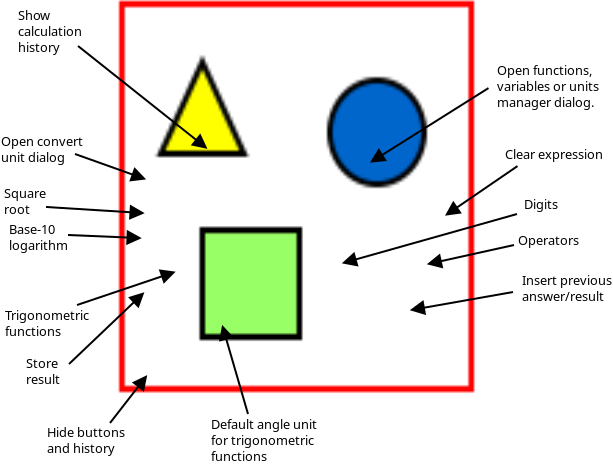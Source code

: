 <?xml version="1.0" encoding="UTF-8"?>
<dia:diagram xmlns:dia="http://www.lysator.liu.se/~alla/dia/">
  <dia:layer name="Background" visible="true">
    <dia:object type="Standard - Text" version="0" id="O0">
      <dia:attribute name="obj_pos">
        <dia:point val="9.012,6.702"/>
      </dia:attribute>
      <dia:attribute name="obj_bb">
        <dia:rectangle val="9.012,6.031;13.433,7.894"/>
      </dia:attribute>
      <dia:attribute name="text">
        <dia:composite type="text">
          <dia:attribute name="string">
            <dia:string>#Open convert 
unit dialog#</dia:string>
          </dia:attribute>
          <dia:attribute name="font">
            <dia:font family="sans" style="0" name="Helvetica"/>
          </dia:attribute>
          <dia:attribute name="height">
            <dia:real val="0.8"/>
          </dia:attribute>
          <dia:attribute name="pos">
            <dia:point val="9.012,6.702"/>
          </dia:attribute>
          <dia:attribute name="color">
            <dia:color val="#000000"/>
          </dia:attribute>
          <dia:attribute name="alignment">
            <dia:enum val="0"/>
          </dia:attribute>
        </dia:composite>
      </dia:attribute>
    </dia:object>
    <dia:object type="Standard - Image" version="0" id="O1">
      <dia:attribute name="obj_pos">
        <dia:point val="14.922,-0.548"/>
      </dia:attribute>
      <dia:attribute name="obj_bb">
        <dia:rectangle val="14.872,-0.598;32.712,19.052"/>
      </dia:attribute>
      <dia:attribute name="elem_corner">
        <dia:point val="14.922,-0.548"/>
      </dia:attribute>
      <dia:attribute name="elem_width">
        <dia:real val="17.74"/>
      </dia:attribute>
      <dia:attribute name="elem_height">
        <dia:real val="19.55"/>
      </dia:attribute>
      <dia:attribute name="draw_border">
        <dia:boolean val="false"/>
      </dia:attribute>
      <dia:attribute name="keep_aspect">
        <dia:boolean val="true"/>
      </dia:attribute>
      <dia:attribute name="file">
        <dia:string>#calculator-buttons-screen.png#</dia:string>
      </dia:attribute>
    </dia:object>
    <dia:object type="Standard - Line" version="0" id="O2">
      <dia:attribute name="obj_pos">
        <dia:point val="12.712,7.102"/>
      </dia:attribute>
      <dia:attribute name="obj_bb">
        <dia:rectangle val="12.648,7.038;16.461,8.934"/>
      </dia:attribute>
      <dia:attribute name="conn_endpoints">
        <dia:point val="12.712,7.102"/>
        <dia:point val="16.212,8.352"/>
      </dia:attribute>
      <dia:attribute name="numcp">
        <dia:int val="1"/>
      </dia:attribute>
      <dia:attribute name="end_arrow">
        <dia:enum val="3"/>
      </dia:attribute>
      <dia:attribute name="end_arrow_length">
        <dia:real val="0.6"/>
      </dia:attribute>
      <dia:attribute name="end_arrow_width">
        <dia:real val="0.6"/>
      </dia:attribute>
    </dia:object>
    <dia:object type="Standard - Line" version="0" id="O3">
      <dia:attribute name="obj_pos">
        <dia:point val="11.262,9.752"/>
      </dia:attribute>
      <dia:attribute name="obj_bb">
        <dia:rectangle val="11.209,9.454;16.223,10.658"/>
      </dia:attribute>
      <dia:attribute name="conn_endpoints">
        <dia:point val="11.262,9.752"/>
        <dia:point val="16.136,10.056"/>
      </dia:attribute>
      <dia:attribute name="numcp">
        <dia:int val="1"/>
      </dia:attribute>
      <dia:attribute name="end_arrow">
        <dia:enum val="3"/>
      </dia:attribute>
      <dia:attribute name="end_arrow_length">
        <dia:real val="0.6"/>
      </dia:attribute>
      <dia:attribute name="end_arrow_width">
        <dia:real val="0.6"/>
      </dia:attribute>
    </dia:object>
    <dia:object type="Standard - Text" version="0" id="O4">
      <dia:attribute name="obj_pos">
        <dia:point val="9.162,9.302"/>
      </dia:attribute>
      <dia:attribute name="obj_bb">
        <dia:rectangle val="9.162,8.631;11.433,10.494"/>
      </dia:attribute>
      <dia:attribute name="text">
        <dia:composite type="text">
          <dia:attribute name="string">
            <dia:string>#Square
root#</dia:string>
          </dia:attribute>
          <dia:attribute name="font">
            <dia:font family="sans" style="0" name="Helvetica"/>
          </dia:attribute>
          <dia:attribute name="height">
            <dia:real val="0.8"/>
          </dia:attribute>
          <dia:attribute name="pos">
            <dia:point val="9.162,9.302"/>
          </dia:attribute>
          <dia:attribute name="color">
            <dia:color val="#000000"/>
          </dia:attribute>
          <dia:attribute name="alignment">
            <dia:enum val="0"/>
          </dia:attribute>
        </dia:composite>
      </dia:attribute>
    </dia:object>
    <dia:object type="Standard - Text" version="0" id="O5">
      <dia:attribute name="obj_pos">
        <dia:point val="9.412,11.102"/>
      </dia:attribute>
      <dia:attribute name="obj_bb">
        <dia:rectangle val="9.412,10.431;12.383,12.294"/>
      </dia:attribute>
      <dia:attribute name="text">
        <dia:composite type="text">
          <dia:attribute name="string">
            <dia:string>#Base-10
logarithm#</dia:string>
          </dia:attribute>
          <dia:attribute name="font">
            <dia:font family="sans" style="0" name="Helvetica"/>
          </dia:attribute>
          <dia:attribute name="height">
            <dia:real val="0.8"/>
          </dia:attribute>
          <dia:attribute name="pos">
            <dia:point val="9.412,11.102"/>
          </dia:attribute>
          <dia:attribute name="color">
            <dia:color val="#000000"/>
          </dia:attribute>
          <dia:attribute name="alignment">
            <dia:enum val="0"/>
          </dia:attribute>
        </dia:composite>
      </dia:attribute>
    </dia:object>
    <dia:object type="Standard - Line" version="0" id="O6">
      <dia:attribute name="obj_pos">
        <dia:point val="12.362,11.152"/>
      </dia:attribute>
      <dia:attribute name="obj_bb">
        <dia:rectangle val="12.31,10.704;16.061,11.907"/>
      </dia:attribute>
      <dia:attribute name="conn_endpoints">
        <dia:point val="12.362,11.152"/>
        <dia:point val="15.986,11.306"/>
      </dia:attribute>
      <dia:attribute name="numcp">
        <dia:int val="1"/>
      </dia:attribute>
      <dia:attribute name="end_arrow">
        <dia:enum val="3"/>
      </dia:attribute>
      <dia:attribute name="end_arrow_length">
        <dia:real val="0.6"/>
      </dia:attribute>
      <dia:attribute name="end_arrow_width">
        <dia:real val="0.6"/>
      </dia:attribute>
    </dia:object>
    <dia:object type="Standard - Text" version="0" id="O7">
      <dia:attribute name="obj_pos">
        <dia:point val="10.262,17.802"/>
      </dia:attribute>
      <dia:attribute name="obj_bb">
        <dia:rectangle val="10.262,17.131;12.083,18.994"/>
      </dia:attribute>
      <dia:attribute name="text">
        <dia:composite type="text">
          <dia:attribute name="string">
            <dia:string>#Store
result#</dia:string>
          </dia:attribute>
          <dia:attribute name="font">
            <dia:font family="sans" style="0" name="Helvetica"/>
          </dia:attribute>
          <dia:attribute name="height">
            <dia:real val="0.8"/>
          </dia:attribute>
          <dia:attribute name="pos">
            <dia:point val="10.262,17.802"/>
          </dia:attribute>
          <dia:attribute name="color">
            <dia:color val="#000000"/>
          </dia:attribute>
          <dia:attribute name="alignment">
            <dia:enum val="0"/>
          </dia:attribute>
        </dia:composite>
      </dia:attribute>
    </dia:object>
    <dia:object type="Standard - Line" version="0" id="O8">
      <dia:attribute name="obj_pos">
        <dia:point val="12.412,17.602"/>
      </dia:attribute>
      <dia:attribute name="obj_bb">
        <dia:rectangle val="12.341,13.587;16.586,17.672"/>
      </dia:attribute>
      <dia:attribute name="conn_endpoints">
        <dia:point val="12.412,17.602"/>
        <dia:point val="16.136,14.056"/>
      </dia:attribute>
      <dia:attribute name="numcp">
        <dia:int val="1"/>
      </dia:attribute>
      <dia:attribute name="end_arrow">
        <dia:enum val="3"/>
      </dia:attribute>
      <dia:attribute name="end_arrow_length">
        <dia:real val="0.6"/>
      </dia:attribute>
      <dia:attribute name="end_arrow_width">
        <dia:real val="0.6"/>
      </dia:attribute>
    </dia:object>
    <dia:object type="Standard - Line" version="0" id="O9">
      <dia:attribute name="obj_pos">
        <dia:point val="21.362,20.102"/>
      </dia:attribute>
      <dia:attribute name="obj_bb">
        <dia:rectangle val="19.496,15.491;21.424,20.164"/>
      </dia:attribute>
      <dia:attribute name="conn_endpoints">
        <dia:point val="21.362,20.102"/>
        <dia:point val="20.086,15.706"/>
      </dia:attribute>
      <dia:attribute name="numcp">
        <dia:int val="1"/>
      </dia:attribute>
      <dia:attribute name="end_arrow">
        <dia:enum val="3"/>
      </dia:attribute>
      <dia:attribute name="end_arrow_length">
        <dia:real val="0.6"/>
      </dia:attribute>
      <dia:attribute name="end_arrow_width">
        <dia:real val="0.6"/>
      </dia:attribute>
    </dia:object>
    <dia:object type="Standard - Text" version="0" id="O10">
      <dia:attribute name="obj_pos">
        <dia:point val="19.512,20.852"/>
      </dia:attribute>
      <dia:attribute name="obj_bb">
        <dia:rectangle val="19.512,20.181;25.133,22.844"/>
      </dia:attribute>
      <dia:attribute name="text">
        <dia:composite type="text">
          <dia:attribute name="string">
            <dia:string>#Default angle unit
for trigonometric
functions#</dia:string>
          </dia:attribute>
          <dia:attribute name="font">
            <dia:font family="sans" style="0" name="Helvetica"/>
          </dia:attribute>
          <dia:attribute name="height">
            <dia:real val="0.8"/>
          </dia:attribute>
          <dia:attribute name="pos">
            <dia:point val="19.512,20.852"/>
          </dia:attribute>
          <dia:attribute name="color">
            <dia:color val="#000000"/>
          </dia:attribute>
          <dia:attribute name="alignment">
            <dia:enum val="0"/>
          </dia:attribute>
        </dia:composite>
      </dia:attribute>
    </dia:object>
    <dia:object type="Standard - Line" version="0" id="O11">
      <dia:attribute name="obj_pos">
        <dia:point val="14.462,20.552"/>
      </dia:attribute>
      <dia:attribute name="obj_bb">
        <dia:rectangle val="14.392,17.798;16.79,20.622"/>
      </dia:attribute>
      <dia:attribute name="conn_endpoints">
        <dia:point val="14.462,20.552"/>
        <dia:point val="16.286,18.206"/>
      </dia:attribute>
      <dia:attribute name="numcp">
        <dia:int val="1"/>
      </dia:attribute>
      <dia:attribute name="end_arrow">
        <dia:enum val="3"/>
      </dia:attribute>
      <dia:attribute name="end_arrow_length">
        <dia:real val="0.6"/>
      </dia:attribute>
      <dia:attribute name="end_arrow_width">
        <dia:real val="0.6"/>
      </dia:attribute>
    </dia:object>
    <dia:object type="Standard - Text" version="0" id="O12">
      <dia:attribute name="obj_pos">
        <dia:point val="11.312,21.252"/>
      </dia:attribute>
      <dia:attribute name="obj_bb">
        <dia:rectangle val="11.312,20.581;15.383,22.444"/>
      </dia:attribute>
      <dia:attribute name="text">
        <dia:composite type="text">
          <dia:attribute name="string">
            <dia:string>#Hide buttons
and history#</dia:string>
          </dia:attribute>
          <dia:attribute name="font">
            <dia:font family="sans" style="0" name="Helvetica"/>
          </dia:attribute>
          <dia:attribute name="height">
            <dia:real val="0.8"/>
          </dia:attribute>
          <dia:attribute name="pos">
            <dia:point val="11.312,21.252"/>
          </dia:attribute>
          <dia:attribute name="color">
            <dia:color val="#000000"/>
          </dia:attribute>
          <dia:attribute name="alignment">
            <dia:enum val="0"/>
          </dia:attribute>
        </dia:composite>
      </dia:attribute>
    </dia:object>
    <dia:object type="Standard - Line" version="0" id="O13">
      <dia:attribute name="obj_pos">
        <dia:point val="12.862,1.702"/>
      </dia:attribute>
      <dia:attribute name="obj_bb">
        <dia:rectangle val="12.792,1.632;19.698,7.307"/>
      </dia:attribute>
      <dia:attribute name="conn_endpoints">
        <dia:point val="12.862,1.702"/>
        <dia:point val="19.286,6.806"/>
      </dia:attribute>
      <dia:attribute name="numcp">
        <dia:int val="1"/>
      </dia:attribute>
      <dia:attribute name="end_arrow">
        <dia:enum val="3"/>
      </dia:attribute>
      <dia:attribute name="end_arrow_length">
        <dia:real val="0.6"/>
      </dia:attribute>
      <dia:attribute name="end_arrow_width">
        <dia:real val="0.6"/>
      </dia:attribute>
    </dia:object>
    <dia:object type="Standard - Text" version="0" id="O14">
      <dia:attribute name="obj_pos">
        <dia:point val="9.862,0.402"/>
      </dia:attribute>
      <dia:attribute name="obj_bb">
        <dia:rectangle val="9.862,-0.269;13.283,2.394"/>
      </dia:attribute>
      <dia:attribute name="text">
        <dia:composite type="text">
          <dia:attribute name="string">
            <dia:string>#Show
calculation
history#</dia:string>
          </dia:attribute>
          <dia:attribute name="font">
            <dia:font family="sans" style="0" name="Helvetica"/>
          </dia:attribute>
          <dia:attribute name="height">
            <dia:real val="0.8"/>
          </dia:attribute>
          <dia:attribute name="pos">
            <dia:point val="9.862,0.402"/>
          </dia:attribute>
          <dia:attribute name="color">
            <dia:color val="#000000"/>
          </dia:attribute>
          <dia:attribute name="alignment">
            <dia:enum val="0"/>
          </dia:attribute>
        </dia:composite>
      </dia:attribute>
    </dia:object>
    <dia:object type="Standard - Line" version="0" id="O15">
      <dia:attribute name="obj_pos">
        <dia:point val="33.386,3.806"/>
      </dia:attribute>
      <dia:attribute name="obj_bb">
        <dia:rectangle val="27.15,3.737;33.455,8.036"/>
      </dia:attribute>
      <dia:attribute name="conn_endpoints">
        <dia:point val="33.386,3.806"/>
        <dia:point val="27.512,7.502"/>
      </dia:attribute>
      <dia:attribute name="numcp">
        <dia:int val="1"/>
      </dia:attribute>
      <dia:attribute name="end_arrow">
        <dia:enum val="3"/>
      </dia:attribute>
      <dia:attribute name="end_arrow_length">
        <dia:real val="0.6"/>
      </dia:attribute>
      <dia:attribute name="end_arrow_width">
        <dia:real val="0.6"/>
      </dia:attribute>
    </dia:object>
    <dia:object type="Standard - Text" version="0" id="O16">
      <dia:attribute name="obj_pos">
        <dia:point val="33.812,3.152"/>
      </dia:attribute>
      <dia:attribute name="obj_bb">
        <dia:rectangle val="33.812,2.481;39.233,5.144"/>
      </dia:attribute>
      <dia:attribute name="text">
        <dia:composite type="text">
          <dia:attribute name="string">
            <dia:string>#Open functions,
variables or units
manager dialog.#</dia:string>
          </dia:attribute>
          <dia:attribute name="font">
            <dia:font family="sans" style="0" name="Helvetica"/>
          </dia:attribute>
          <dia:attribute name="height">
            <dia:real val="0.8"/>
          </dia:attribute>
          <dia:attribute name="pos">
            <dia:point val="33.812,3.152"/>
          </dia:attribute>
          <dia:attribute name="color">
            <dia:color val="#000000"/>
          </dia:attribute>
          <dia:attribute name="alignment">
            <dia:enum val="0"/>
          </dia:attribute>
        </dia:composite>
      </dia:attribute>
    </dia:object>
    <dia:object type="Standard - Line" version="0" id="O17">
      <dia:attribute name="obj_pos">
        <dia:point val="34.836,7.706"/>
      </dia:attribute>
      <dia:attribute name="obj_bb">
        <dia:rectangle val="30.882,7.636;34.905,10.675"/>
      </dia:attribute>
      <dia:attribute name="conn_endpoints">
        <dia:point val="34.836,7.706"/>
        <dia:point val="31.262,10.152"/>
      </dia:attribute>
      <dia:attribute name="numcp">
        <dia:int val="1"/>
      </dia:attribute>
      <dia:attribute name="end_arrow">
        <dia:enum val="3"/>
      </dia:attribute>
      <dia:attribute name="end_arrow_length">
        <dia:real val="0.6"/>
      </dia:attribute>
      <dia:attribute name="end_arrow_width">
        <dia:real val="0.6"/>
      </dia:attribute>
    </dia:object>
    <dia:object type="Standard - Text" version="0" id="O18">
      <dia:attribute name="obj_pos">
        <dia:point val="34.212,7.352"/>
      </dia:attribute>
      <dia:attribute name="obj_bb">
        <dia:rectangle val="34.212,6.681;39.433,7.744"/>
      </dia:attribute>
      <dia:attribute name="text">
        <dia:composite type="text">
          <dia:attribute name="string">
            <dia:string>#Clear expression#</dia:string>
          </dia:attribute>
          <dia:attribute name="font">
            <dia:font family="sans" style="0" name="Helvetica"/>
          </dia:attribute>
          <dia:attribute name="height">
            <dia:real val="0.8"/>
          </dia:attribute>
          <dia:attribute name="pos">
            <dia:point val="34.212,7.352"/>
          </dia:attribute>
          <dia:attribute name="color">
            <dia:color val="#000000"/>
          </dia:attribute>
          <dia:attribute name="alignment">
            <dia:enum val="0"/>
          </dia:attribute>
        </dia:composite>
      </dia:attribute>
    </dia:object>
    <dia:object type="Standard - Line" version="0" id="O19">
      <dia:attribute name="obj_pos">
        <dia:point val="34.612,14.002"/>
      </dia:attribute>
      <dia:attribute name="obj_bb">
        <dia:rectangle val="29.358,13.944;34.67,15.501"/>
      </dia:attribute>
      <dia:attribute name="conn_endpoints">
        <dia:point val="34.612,14.002"/>
        <dia:point val="29.512,14.902"/>
      </dia:attribute>
      <dia:attribute name="numcp">
        <dia:int val="1"/>
      </dia:attribute>
      <dia:attribute name="end_arrow">
        <dia:enum val="3"/>
      </dia:attribute>
      <dia:attribute name="end_arrow_length">
        <dia:real val="0.6"/>
      </dia:attribute>
      <dia:attribute name="end_arrow_width">
        <dia:real val="0.6"/>
      </dia:attribute>
    </dia:object>
    <dia:object type="Standard - Text" version="0" id="O20">
      <dia:attribute name="obj_pos">
        <dia:point val="35.062,13.652"/>
      </dia:attribute>
      <dia:attribute name="obj_bb">
        <dia:rectangle val="35.062,12.981;39.733,14.844"/>
      </dia:attribute>
      <dia:attribute name="text">
        <dia:composite type="text">
          <dia:attribute name="string">
            <dia:string>#Insert previous
answer/result#</dia:string>
          </dia:attribute>
          <dia:attribute name="font">
            <dia:font family="sans" style="0" name="Helvetica"/>
          </dia:attribute>
          <dia:attribute name="height">
            <dia:real val="0.8"/>
          </dia:attribute>
          <dia:attribute name="pos">
            <dia:point val="35.062,13.652"/>
          </dia:attribute>
          <dia:attribute name="color">
            <dia:color val="#000000"/>
          </dia:attribute>
          <dia:attribute name="alignment">
            <dia:enum val="0"/>
          </dia:attribute>
        </dia:composite>
      </dia:attribute>
    </dia:object>
    <dia:object type="Standard - Line" version="0" id="O21">
      <dia:attribute name="obj_pos">
        <dia:point val="34.662,11.652"/>
      </dia:attribute>
      <dia:attribute name="obj_bb">
        <dia:rectangle val="30.184,11.592;34.721,13.198"/>
      </dia:attribute>
      <dia:attribute name="conn_endpoints">
        <dia:point val="34.662,11.652"/>
        <dia:point val="30.362,12.602"/>
      </dia:attribute>
      <dia:attribute name="numcp">
        <dia:int val="1"/>
      </dia:attribute>
      <dia:attribute name="end_arrow">
        <dia:enum val="3"/>
      </dia:attribute>
      <dia:attribute name="end_arrow_length">
        <dia:real val="0.6"/>
      </dia:attribute>
      <dia:attribute name="end_arrow_width">
        <dia:real val="0.6"/>
      </dia:attribute>
    </dia:object>
    <dia:object type="Standard - Text" version="0" id="O22">
      <dia:attribute name="obj_pos">
        <dia:point val="34.862,11.652"/>
      </dia:attribute>
      <dia:attribute name="obj_bb">
        <dia:rectangle val="34.862,10.981;38.033,12.044"/>
      </dia:attribute>
      <dia:attribute name="text">
        <dia:composite type="text">
          <dia:attribute name="string">
            <dia:string>#Operators#</dia:string>
          </dia:attribute>
          <dia:attribute name="font">
            <dia:font family="sans" style="0" name="Helvetica"/>
          </dia:attribute>
          <dia:attribute name="height">
            <dia:real val="0.8"/>
          </dia:attribute>
          <dia:attribute name="pos">
            <dia:point val="34.862,11.652"/>
          </dia:attribute>
          <dia:attribute name="color">
            <dia:color val="#000000"/>
          </dia:attribute>
          <dia:attribute name="alignment">
            <dia:enum val="0"/>
          </dia:attribute>
        </dia:composite>
      </dia:attribute>
    </dia:object>
    <dia:object type="Standard - Line" version="0" id="O23">
      <dia:attribute name="obj_pos">
        <dia:point val="34.812,10.102"/>
      </dia:attribute>
      <dia:attribute name="obj_bb">
        <dia:rectangle val="25.901,10.04;34.874,13.143"/>
      </dia:attribute>
      <dia:attribute name="conn_endpoints">
        <dia:point val="34.812,10.102"/>
        <dia:point val="26.112,12.552"/>
      </dia:attribute>
      <dia:attribute name="numcp">
        <dia:int val="1"/>
      </dia:attribute>
      <dia:attribute name="end_arrow">
        <dia:enum val="3"/>
      </dia:attribute>
      <dia:attribute name="end_arrow_length">
        <dia:real val="0.6"/>
      </dia:attribute>
      <dia:attribute name="end_arrow_width">
        <dia:real val="0.6"/>
      </dia:attribute>
    </dia:object>
    <dia:object type="Standard - Text" version="0" id="O24">
      <dia:attribute name="obj_pos">
        <dia:point val="35.162,9.852"/>
      </dia:attribute>
      <dia:attribute name="obj_bb">
        <dia:rectangle val="35.162,9.181;36.933,10.244"/>
      </dia:attribute>
      <dia:attribute name="text">
        <dia:composite type="text">
          <dia:attribute name="string">
            <dia:string>#Digits#</dia:string>
          </dia:attribute>
          <dia:attribute name="font">
            <dia:font family="sans" style="0" name="Helvetica"/>
          </dia:attribute>
          <dia:attribute name="height">
            <dia:real val="0.8"/>
          </dia:attribute>
          <dia:attribute name="pos">
            <dia:point val="35.162,9.852"/>
          </dia:attribute>
          <dia:attribute name="color">
            <dia:color val="#000000"/>
          </dia:attribute>
          <dia:attribute name="alignment">
            <dia:enum val="0"/>
          </dia:attribute>
        </dia:composite>
      </dia:attribute>
    </dia:object>
    <dia:object type="Standard - Line" version="0" id="O25">
      <dia:attribute name="obj_pos">
        <dia:point val="12.812,14.652"/>
      </dia:attribute>
      <dia:attribute name="obj_bb">
        <dia:rectangle val="12.748,12.421;17.925,14.715"/>
      </dia:attribute>
      <dia:attribute name="conn_endpoints">
        <dia:point val="12.812,14.652"/>
        <dia:point val="17.686,13.006"/>
      </dia:attribute>
      <dia:attribute name="numcp">
        <dia:int val="1"/>
      </dia:attribute>
      <dia:attribute name="end_arrow">
        <dia:enum val="3"/>
      </dia:attribute>
      <dia:attribute name="end_arrow_length">
        <dia:real val="0.6"/>
      </dia:attribute>
      <dia:attribute name="end_arrow_width">
        <dia:real val="0.6"/>
      </dia:attribute>
    </dia:object>
    <dia:object type="Standard - Text" version="0" id="O26">
      <dia:attribute name="obj_pos">
        <dia:point val="9.212,15.402"/>
      </dia:attribute>
      <dia:attribute name="obj_bb">
        <dia:rectangle val="9.212,14.731;13.433,16.594"/>
      </dia:attribute>
      <dia:attribute name="text">
        <dia:composite type="text">
          <dia:attribute name="string">
            <dia:string>#Trigonometric
functions#</dia:string>
          </dia:attribute>
          <dia:attribute name="font">
            <dia:font family="sans" style="0" name="Helvetica"/>
          </dia:attribute>
          <dia:attribute name="height">
            <dia:real val="0.8"/>
          </dia:attribute>
          <dia:attribute name="pos">
            <dia:point val="9.212,15.402"/>
          </dia:attribute>
          <dia:attribute name="color">
            <dia:color val="#000000"/>
          </dia:attribute>
          <dia:attribute name="alignment">
            <dia:enum val="0"/>
          </dia:attribute>
        </dia:composite>
      </dia:attribute>
    </dia:object>
  </dia:layer>
</dia:diagram>
